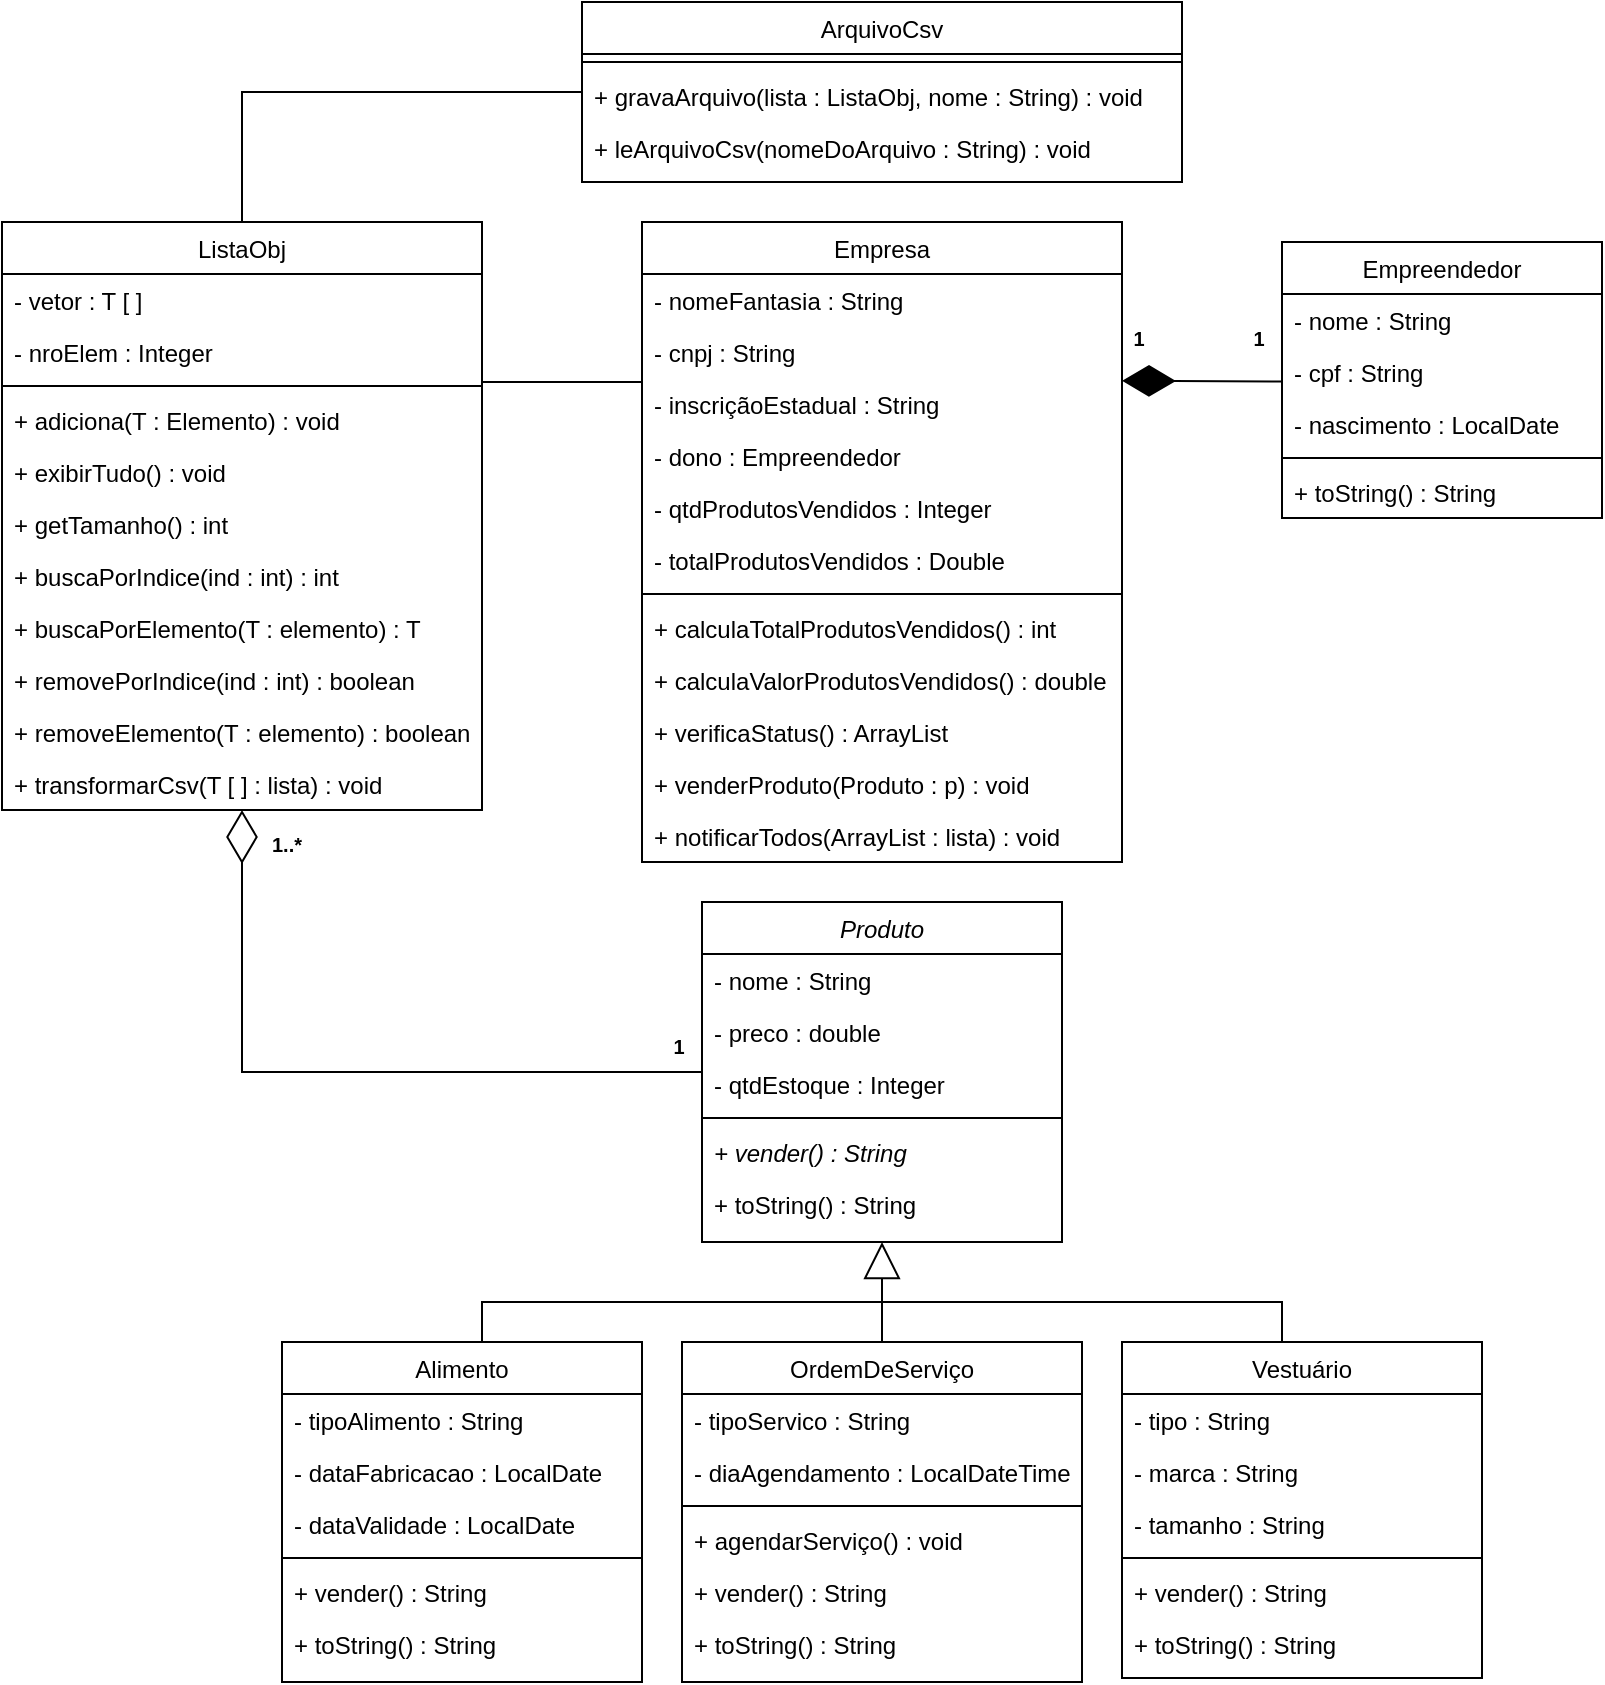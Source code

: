 <mxfile version="16.5.1" type="device"><diagram name="UML (ON)" id="EKUmFW5c_yAjELdQzsbJ"><mxGraphModel dx="1038" dy="1049" grid="0" gridSize="10" guides="0" tooltips="0" connect="0" arrows="0" fold="1" page="0" pageScale="1" pageWidth="827" pageHeight="1169" background="none" math="0" shadow="0"><root><mxCell id="k848qCcSiJKZypkFZqZ_-0"/><mxCell id="k848qCcSiJKZypkFZqZ_-1" parent="k848qCcSiJKZypkFZqZ_-0"/><mxCell id="k848qCcSiJKZypkFZqZ_-2" value="Alimento" style="swimlane;fontStyle=0;align=center;verticalAlign=top;childLayout=stackLayout;horizontal=1;startSize=26;horizontalStack=0;resizeParent=1;resizeLast=0;collapsible=1;marginBottom=0;rounded=0;shadow=0;strokeWidth=1;" parent="k848qCcSiJKZypkFZqZ_-1" vertex="1"><mxGeometry x="140" y="500" width="180" height="170" as="geometry"><mxRectangle x="120" y="460" width="160" height="26" as="alternateBounds"/></mxGeometry></mxCell><mxCell id="k848qCcSiJKZypkFZqZ_-3" value="- tipoAlimento : String" style="text;align=left;verticalAlign=top;spacingLeft=4;spacingRight=4;overflow=hidden;rotatable=0;points=[[0,0.5],[1,0.5]];portConstraint=eastwest;rounded=0;shadow=0;html=0;" parent="k848qCcSiJKZypkFZqZ_-2" vertex="1"><mxGeometry y="26" width="180" height="26" as="geometry"/></mxCell><mxCell id="k848qCcSiJKZypkFZqZ_-4" value="- dataFabricacao : LocalDate" style="text;align=left;verticalAlign=top;spacingLeft=4;spacingRight=4;overflow=hidden;rotatable=0;points=[[0,0.5],[1,0.5]];portConstraint=eastwest;rounded=0;shadow=0;html=0;" parent="k848qCcSiJKZypkFZqZ_-2" vertex="1"><mxGeometry y="52" width="180" height="26" as="geometry"/></mxCell><mxCell id="k848qCcSiJKZypkFZqZ_-5" value="- dataValidade : LocalDate" style="text;align=left;verticalAlign=top;spacingLeft=4;spacingRight=4;overflow=hidden;rotatable=0;points=[[0,0.5],[1,0.5]];portConstraint=eastwest;" parent="k848qCcSiJKZypkFZqZ_-2" vertex="1"><mxGeometry y="78" width="180" height="26" as="geometry"/></mxCell><mxCell id="k848qCcSiJKZypkFZqZ_-6" value="" style="line;html=1;strokeWidth=1;align=left;verticalAlign=middle;spacingTop=-1;spacingLeft=3;spacingRight=3;rotatable=0;labelPosition=right;points=[];portConstraint=eastwest;" parent="k848qCcSiJKZypkFZqZ_-2" vertex="1"><mxGeometry y="104" width="180" height="8" as="geometry"/></mxCell><mxCell id="k848qCcSiJKZypkFZqZ_-7" value="+ vender() : String" style="text;align=left;verticalAlign=top;spacingLeft=4;spacingRight=4;overflow=hidden;rotatable=0;points=[[0,0.5],[1,0.5]];portConstraint=eastwest;" parent="k848qCcSiJKZypkFZqZ_-2" vertex="1"><mxGeometry y="112" width="180" height="26" as="geometry"/></mxCell><mxCell id="k848qCcSiJKZypkFZqZ_-8" value="+ toString() : String" style="text;align=left;verticalAlign=top;spacingLeft=4;spacingRight=4;overflow=hidden;rotatable=0;points=[[0,0.5],[1,0.5]];portConstraint=eastwest;" parent="k848qCcSiJKZypkFZqZ_-2" vertex="1"><mxGeometry y="138" width="180" height="26" as="geometry"/></mxCell><mxCell id="k848qCcSiJKZypkFZqZ_-9" value="OrdemDeServiço" style="swimlane;fontStyle=0;align=center;verticalAlign=top;childLayout=stackLayout;horizontal=1;startSize=26;horizontalStack=0;resizeParent=1;resizeLast=0;collapsible=1;marginBottom=0;rounded=0;shadow=0;strokeWidth=1;" parent="k848qCcSiJKZypkFZqZ_-1" vertex="1"><mxGeometry x="340" y="500" width="200" height="170" as="geometry"><mxRectangle x="360" y="460" width="160" height="26" as="alternateBounds"/></mxGeometry></mxCell><mxCell id="k848qCcSiJKZypkFZqZ_-10" value="- tipoServico : String" style="text;align=left;verticalAlign=top;spacingLeft=4;spacingRight=4;overflow=hidden;rotatable=0;points=[[0,0.5],[1,0.5]];portConstraint=eastwest;" parent="k848qCcSiJKZypkFZqZ_-9" vertex="1"><mxGeometry y="26" width="200" height="26" as="geometry"/></mxCell><mxCell id="k848qCcSiJKZypkFZqZ_-11" value="- diaAgendamento : LocalDateTime" style="text;align=left;verticalAlign=top;spacingLeft=4;spacingRight=4;overflow=hidden;rotatable=0;points=[[0,0.5],[1,0.5]];portConstraint=eastwest;" parent="k848qCcSiJKZypkFZqZ_-9" vertex="1"><mxGeometry y="52" width="200" height="26" as="geometry"/></mxCell><mxCell id="k848qCcSiJKZypkFZqZ_-12" value="" style="line;html=1;strokeWidth=1;align=left;verticalAlign=middle;spacingTop=-1;spacingLeft=3;spacingRight=3;rotatable=0;labelPosition=right;points=[];portConstraint=eastwest;" parent="k848qCcSiJKZypkFZqZ_-9" vertex="1"><mxGeometry y="78" width="200" height="8" as="geometry"/></mxCell><mxCell id="k848qCcSiJKZypkFZqZ_-13" value="+ agendarServiço() : void" style="text;align=left;verticalAlign=top;spacingLeft=4;spacingRight=4;overflow=hidden;rotatable=0;points=[[0,0.5],[1,0.5]];portConstraint=eastwest;" parent="k848qCcSiJKZypkFZqZ_-9" vertex="1"><mxGeometry y="86" width="200" height="26" as="geometry"/></mxCell><mxCell id="k848qCcSiJKZypkFZqZ_-14" value="+ vender() : String" style="text;align=left;verticalAlign=top;spacingLeft=4;spacingRight=4;overflow=hidden;rotatable=0;points=[[0,0.5],[1,0.5]];portConstraint=eastwest;" parent="k848qCcSiJKZypkFZqZ_-9" vertex="1"><mxGeometry y="112" width="200" height="26" as="geometry"/></mxCell><mxCell id="k848qCcSiJKZypkFZqZ_-15" value="+ toString() : String" style="text;align=left;verticalAlign=top;spacingLeft=4;spacingRight=4;overflow=hidden;rotatable=0;points=[[0,0.5],[1,0.5]];portConstraint=eastwest;" parent="k848qCcSiJKZypkFZqZ_-9" vertex="1"><mxGeometry y="138" width="200" height="26" as="geometry"/></mxCell><mxCell id="k848qCcSiJKZypkFZqZ_-16" value="Vestuário" style="swimlane;fontStyle=0;align=center;verticalAlign=top;childLayout=stackLayout;horizontal=1;startSize=26;horizontalStack=0;resizeParent=1;resizeLast=0;collapsible=1;marginBottom=0;rounded=0;shadow=0;strokeWidth=1;" parent="k848qCcSiJKZypkFZqZ_-1" vertex="1"><mxGeometry x="560" y="500" width="180" height="168" as="geometry"><mxRectangle x="130" y="380" width="160" height="26" as="alternateBounds"/></mxGeometry></mxCell><mxCell id="k848qCcSiJKZypkFZqZ_-17" value="- tipo : String" style="text;align=left;verticalAlign=top;spacingLeft=4;spacingRight=4;overflow=hidden;rotatable=0;points=[[0,0.5],[1,0.5]];portConstraint=eastwest;" parent="k848qCcSiJKZypkFZqZ_-16" vertex="1"><mxGeometry y="26" width="180" height="26" as="geometry"/></mxCell><mxCell id="k848qCcSiJKZypkFZqZ_-18" value="- marca : String" style="text;align=left;verticalAlign=top;spacingLeft=4;spacingRight=4;overflow=hidden;rotatable=0;points=[[0,0.5],[1,0.5]];portConstraint=eastwest;rounded=0;shadow=0;html=0;" parent="k848qCcSiJKZypkFZqZ_-16" vertex="1"><mxGeometry y="52" width="180" height="26" as="geometry"/></mxCell><mxCell id="k848qCcSiJKZypkFZqZ_-19" value="- tamanho : String" style="text;align=left;verticalAlign=top;spacingLeft=4;spacingRight=4;overflow=hidden;rotatable=0;points=[[0,0.5],[1,0.5]];portConstraint=eastwest;rounded=0;shadow=0;html=0;" parent="k848qCcSiJKZypkFZqZ_-16" vertex="1"><mxGeometry y="78" width="180" height="26" as="geometry"/></mxCell><mxCell id="k848qCcSiJKZypkFZqZ_-20" value="" style="line;html=1;strokeWidth=1;align=left;verticalAlign=middle;spacingTop=-1;spacingLeft=3;spacingRight=3;rotatable=0;labelPosition=right;points=[];portConstraint=eastwest;" parent="k848qCcSiJKZypkFZqZ_-16" vertex="1"><mxGeometry y="104" width="180" height="8" as="geometry"/></mxCell><mxCell id="k848qCcSiJKZypkFZqZ_-21" value="+ vender() : String" style="text;align=left;verticalAlign=top;spacingLeft=4;spacingRight=4;overflow=hidden;rotatable=0;points=[[0,0.5],[1,0.5]];portConstraint=eastwest;" parent="k848qCcSiJKZypkFZqZ_-16" vertex="1"><mxGeometry y="112" width="180" height="26" as="geometry"/></mxCell><mxCell id="k848qCcSiJKZypkFZqZ_-22" value="+ toString() : String" style="text;align=left;verticalAlign=top;spacingLeft=4;spacingRight=4;overflow=hidden;rotatable=0;points=[[0,0.5],[1,0.5]];portConstraint=eastwest;" parent="k848qCcSiJKZypkFZqZ_-16" vertex="1"><mxGeometry y="138" width="180" height="26" as="geometry"/></mxCell><mxCell id="k848qCcSiJKZypkFZqZ_-29" value="" style="endArrow=block;endSize=16;endFill=0;html=1;rounded=0;" parent="k848qCcSiJKZypkFZqZ_-1" source="k848qCcSiJKZypkFZqZ_-9" target="k848qCcSiJKZypkFZqZ_-58" edge="1"><mxGeometry width="160" relative="1" as="geometry"><mxPoint x="420" y="420" as="sourcePoint"/><mxPoint x="450" y="440.572" as="targetPoint"/></mxGeometry></mxCell><mxCell id="k848qCcSiJKZypkFZqZ_-30" value="" style="endArrow=none;html=1;edgeStyle=orthogonalEdgeStyle;rounded=0;" parent="k848qCcSiJKZypkFZqZ_-1" source="k848qCcSiJKZypkFZqZ_-2" edge="1"><mxGeometry relative="1" as="geometry"><mxPoint x="230" y="430" as="sourcePoint"/><mxPoint x="450" y="480" as="targetPoint"/><Array as="points"><mxPoint x="240" y="480"/><mxPoint x="450" y="480"/></Array></mxGeometry></mxCell><mxCell id="k848qCcSiJKZypkFZqZ_-31" value="" style="endArrow=none;html=1;edgeStyle=orthogonalEdgeStyle;rounded=0;entryX=0.5;entryY=0;entryDx=0;entryDy=0;" parent="k848qCcSiJKZypkFZqZ_-1" target="k848qCcSiJKZypkFZqZ_-16" edge="1"><mxGeometry relative="1" as="geometry"><mxPoint x="450" y="480" as="sourcePoint"/><mxPoint x="660" y="480" as="targetPoint"/><Array as="points"><mxPoint x="640" y="480"/></Array></mxGeometry></mxCell><mxCell id="k848qCcSiJKZypkFZqZ_-32" value="" style="endArrow=diamondThin;endFill=1;endSize=24;html=1;rounded=0;" parent="k848qCcSiJKZypkFZqZ_-1" edge="1"><mxGeometry width="160" relative="1" as="geometry"><mxPoint x="640" y="19.714" as="sourcePoint"/><mxPoint x="560" y="19.429" as="targetPoint"/></mxGeometry></mxCell><mxCell id="k848qCcSiJKZypkFZqZ_-58" value="Produto" style="swimlane;fontStyle=2;align=center;verticalAlign=top;childLayout=stackLayout;horizontal=1;startSize=26;horizontalStack=0;resizeParent=1;resizeLast=0;collapsible=1;marginBottom=0;rounded=0;shadow=0;strokeWidth=1;" parent="k848qCcSiJKZypkFZqZ_-1" vertex="1"><mxGeometry x="350" y="280" width="180" height="170" as="geometry"><mxRectangle x="230" y="140" width="160" height="26" as="alternateBounds"/></mxGeometry></mxCell><mxCell id="k848qCcSiJKZypkFZqZ_-59" value="- nome : String" style="text;align=left;verticalAlign=top;spacingLeft=4;spacingRight=4;overflow=hidden;rotatable=0;points=[[0,0.5],[1,0.5]];portConstraint=eastwest;" parent="k848qCcSiJKZypkFZqZ_-58" vertex="1"><mxGeometry y="26" width="180" height="26" as="geometry"/></mxCell><mxCell id="k848qCcSiJKZypkFZqZ_-60" value="- preco : double" style="text;align=left;verticalAlign=top;spacingLeft=4;spacingRight=4;overflow=hidden;rotatable=0;points=[[0,0.5],[1,0.5]];portConstraint=eastwest;rounded=0;shadow=0;html=0;" parent="k848qCcSiJKZypkFZqZ_-58" vertex="1"><mxGeometry y="52" width="180" height="26" as="geometry"/></mxCell><mxCell id="k848qCcSiJKZypkFZqZ_-61" value="- qtdEstoque : Integer" style="text;align=left;verticalAlign=top;spacingLeft=4;spacingRight=4;overflow=hidden;rotatable=0;points=[[0,0.5],[1,0.5]];portConstraint=eastwest;rounded=0;shadow=0;html=0;" parent="k848qCcSiJKZypkFZqZ_-58" vertex="1"><mxGeometry y="78" width="180" height="26" as="geometry"/></mxCell><mxCell id="k848qCcSiJKZypkFZqZ_-62" value="" style="line;html=1;strokeWidth=1;align=left;verticalAlign=middle;spacingTop=-1;spacingLeft=3;spacingRight=3;rotatable=0;labelPosition=right;points=[];portConstraint=eastwest;" parent="k848qCcSiJKZypkFZqZ_-58" vertex="1"><mxGeometry y="104" width="180" height="8" as="geometry"/></mxCell><mxCell id="k848qCcSiJKZypkFZqZ_-63" value="+ vender() : String" style="text;align=left;verticalAlign=top;spacingLeft=4;spacingRight=4;overflow=hidden;rotatable=0;points=[[0,0.5],[1,0.5]];portConstraint=eastwest;fontStyle=2" parent="k848qCcSiJKZypkFZqZ_-58" vertex="1"><mxGeometry y="112" width="180" height="26" as="geometry"/></mxCell><mxCell id="k848qCcSiJKZypkFZqZ_-64" value="+ toString() : String" style="text;align=left;verticalAlign=top;spacingLeft=4;spacingRight=4;overflow=hidden;rotatable=0;points=[[0,0.5],[1,0.5]];portConstraint=eastwest;fontStyle=0" parent="k848qCcSiJKZypkFZqZ_-58" vertex="1"><mxGeometry y="138" width="180" height="26" as="geometry"/></mxCell><mxCell id="ImxoSZVjEIMakLFk1BQ4-0" value="1" style="text;html=1;align=center;verticalAlign=middle;resizable=0;points=[];autosize=1;strokeColor=none;fillColor=none;fontSize=10;fontStyle=1" parent="k848qCcSiJKZypkFZqZ_-1" vertex="1"><mxGeometry x="560" y="-10" width="16" height="16" as="geometry"/></mxCell><mxCell id="ImxoSZVjEIMakLFk1BQ4-1" value="1" style="text;html=1;align=center;verticalAlign=middle;resizable=0;points=[];autosize=1;strokeColor=none;fillColor=none;fontSize=10;fontStyle=1" parent="k848qCcSiJKZypkFZqZ_-1" vertex="1"><mxGeometry x="620" y="-10" width="16" height="16" as="geometry"/></mxCell><mxCell id="34mhaS4YJbHjuwxO8Yxl-0" value="ListaObj" style="swimlane;fontStyle=0;align=center;verticalAlign=top;childLayout=stackLayout;horizontal=1;startSize=26;horizontalStack=0;resizeParent=1;resizeLast=0;collapsible=1;marginBottom=0;rounded=0;shadow=0;strokeWidth=1;gradientColor=none;fillColor=default;" parent="k848qCcSiJKZypkFZqZ_-1" vertex="1"><mxGeometry y="-60" width="240" height="294" as="geometry"><mxRectangle x="130" y="380" width="160" height="26" as="alternateBounds"/></mxGeometry></mxCell><mxCell id="34mhaS4YJbHjuwxO8Yxl-1" value="- vetor : T [ ] " style="text;align=left;verticalAlign=top;spacingLeft=4;spacingRight=4;overflow=hidden;rotatable=0;points=[[0,0.5],[1,0.5]];portConstraint=eastwest;" parent="34mhaS4YJbHjuwxO8Yxl-0" vertex="1"><mxGeometry y="26" width="240" height="26" as="geometry"/></mxCell><mxCell id="34mhaS4YJbHjuwxO8Yxl-2" value="- nroElem : Integer" style="text;align=left;verticalAlign=top;spacingLeft=4;spacingRight=4;overflow=hidden;rotatable=0;points=[[0,0.5],[1,0.5]];portConstraint=eastwest;rounded=0;shadow=0;html=0;" parent="34mhaS4YJbHjuwxO8Yxl-0" vertex="1"><mxGeometry y="52" width="240" height="26" as="geometry"/></mxCell><mxCell id="34mhaS4YJbHjuwxO8Yxl-3" value="" style="line;html=1;strokeWidth=1;align=left;verticalAlign=middle;spacingTop=-1;spacingLeft=3;spacingRight=3;rotatable=0;labelPosition=right;points=[];portConstraint=eastwest;" parent="34mhaS4YJbHjuwxO8Yxl-0" vertex="1"><mxGeometry y="78" width="240" height="8" as="geometry"/></mxCell><mxCell id="34mhaS4YJbHjuwxO8Yxl-4" value="+ adiciona(T : Elemento) : void" style="text;align=left;verticalAlign=top;spacingLeft=4;spacingRight=4;overflow=hidden;rotatable=0;points=[[0,0.5],[1,0.5]];portConstraint=eastwest;fontStyle=0" parent="34mhaS4YJbHjuwxO8Yxl-0" vertex="1"><mxGeometry y="86" width="240" height="26" as="geometry"/></mxCell><mxCell id="34mhaS4YJbHjuwxO8Yxl-5" value="+ exibirTudo() : void" style="text;align=left;verticalAlign=top;spacingLeft=4;spacingRight=4;overflow=hidden;rotatable=0;points=[[0,0.5],[1,0.5]];portConstraint=eastwest;fontStyle=0" parent="34mhaS4YJbHjuwxO8Yxl-0" vertex="1"><mxGeometry y="112" width="240" height="26" as="geometry"/></mxCell><mxCell id="34mhaS4YJbHjuwxO8Yxl-6" value="+ getTamanho() : int" style="text;align=left;verticalAlign=top;spacingLeft=4;spacingRight=4;overflow=hidden;rotatable=0;points=[[0,0.5],[1,0.5]];portConstraint=eastwest;fontStyle=0" parent="34mhaS4YJbHjuwxO8Yxl-0" vertex="1"><mxGeometry y="138" width="240" height="26" as="geometry"/></mxCell><mxCell id="34mhaS4YJbHjuwxO8Yxl-7" value="+ buscaPorIndice(ind : int) : int" style="text;align=left;verticalAlign=top;spacingLeft=4;spacingRight=4;overflow=hidden;rotatable=0;points=[[0,0.5],[1,0.5]];portConstraint=eastwest;fontStyle=0" parent="34mhaS4YJbHjuwxO8Yxl-0" vertex="1"><mxGeometry y="164" width="240" height="26" as="geometry"/></mxCell><mxCell id="34mhaS4YJbHjuwxO8Yxl-8" value="+ buscaPorElemento(T : elemento) : T" style="text;align=left;verticalAlign=top;spacingLeft=4;spacingRight=4;overflow=hidden;rotatable=0;points=[[0,0.5],[1,0.5]];portConstraint=eastwest;fontStyle=0" parent="34mhaS4YJbHjuwxO8Yxl-0" vertex="1"><mxGeometry y="190" width="240" height="26" as="geometry"/></mxCell><mxCell id="34mhaS4YJbHjuwxO8Yxl-9" value="+ removePorIndice(ind : int) : boolean" style="text;align=left;verticalAlign=top;spacingLeft=4;spacingRight=4;overflow=hidden;rotatable=0;points=[[0,0.5],[1,0.5]];portConstraint=eastwest;fontStyle=0" parent="34mhaS4YJbHjuwxO8Yxl-0" vertex="1"><mxGeometry y="216" width="240" height="26" as="geometry"/></mxCell><mxCell id="34mhaS4YJbHjuwxO8Yxl-10" value="+ removeElemento(T : elemento) : boolean" style="text;align=left;verticalAlign=top;spacingLeft=4;spacingRight=4;overflow=hidden;rotatable=0;points=[[0,0.5],[1,0.5]];portConstraint=eastwest;fontStyle=0" parent="34mhaS4YJbHjuwxO8Yxl-0" vertex="1"><mxGeometry y="242" width="240" height="26" as="geometry"/></mxCell><mxCell id="2lvsyLqcQMMuea5oWjIq-11" value="+ transformarCsv(T [ ] : lista) : void" style="text;align=left;verticalAlign=top;spacingLeft=4;spacingRight=4;overflow=hidden;rotatable=0;points=[[0,0.5],[1,0.5]];portConstraint=eastwest;fontStyle=0" parent="34mhaS4YJbHjuwxO8Yxl-0" vertex="1"><mxGeometry y="268" width="240" height="26" as="geometry"/></mxCell><mxCell id="34mhaS4YJbHjuwxO8Yxl-11" value="" style="endArrow=diamondThin;endFill=0;endSize=24;html=1;rounded=0;" parent="k848qCcSiJKZypkFZqZ_-1" source="k848qCcSiJKZypkFZqZ_-58" target="34mhaS4YJbHjuwxO8Yxl-0" edge="1"><mxGeometry width="160" relative="1" as="geometry"><mxPoint x="120" y="320" as="sourcePoint"/><mxPoint x="200" y="320.375" as="targetPoint"/><Array as="points"><mxPoint x="120" y="365"/></Array></mxGeometry></mxCell><mxCell id="34mhaS4YJbHjuwxO8Yxl-12" value="1" style="text;html=1;align=center;verticalAlign=middle;resizable=0;points=[];autosize=1;strokeColor=none;fillColor=none;fontSize=10;fontStyle=1" parent="k848qCcSiJKZypkFZqZ_-1" vertex="1"><mxGeometry x="330" y="344" width="16" height="16" as="geometry"/></mxCell><mxCell id="34mhaS4YJbHjuwxO8Yxl-13" value="1..*" style="text;html=1;align=center;verticalAlign=middle;resizable=0;points=[];autosize=1;strokeColor=none;fillColor=none;fontSize=10;fontStyle=1" parent="k848qCcSiJKZypkFZqZ_-1" vertex="1"><mxGeometry x="129.995" y="243" width="25" height="16" as="geometry"/></mxCell><mxCell id="E3c-6lIDWp7xGK2F3CV0-0" value="Empresa" style="swimlane;fontStyle=0;align=center;verticalAlign=top;childLayout=stackLayout;horizontal=1;startSize=26;horizontalStack=0;resizeParent=1;resizeLast=0;collapsible=1;marginBottom=0;rounded=0;shadow=0;strokeWidth=1;gradientColor=none;" parent="k848qCcSiJKZypkFZqZ_-1" vertex="1"><mxGeometry x="320" y="-60" width="240" height="320" as="geometry"><mxRectangle x="360" y="32" width="160" height="26" as="alternateBounds"/></mxGeometry></mxCell><mxCell id="E3c-6lIDWp7xGK2F3CV0-1" value="- nomeFantasia : String" style="text;align=left;verticalAlign=top;spacingLeft=4;spacingRight=4;overflow=hidden;rotatable=0;points=[[0,0.5],[1,0.5]];portConstraint=eastwest;" parent="E3c-6lIDWp7xGK2F3CV0-0" vertex="1"><mxGeometry y="26" width="240" height="26" as="geometry"/></mxCell><mxCell id="E3c-6lIDWp7xGK2F3CV0-2" value="- cnpj : String" style="text;align=left;verticalAlign=top;spacingLeft=4;spacingRight=4;overflow=hidden;rotatable=0;points=[[0,0.5],[1,0.5]];portConstraint=eastwest;rounded=0;shadow=0;html=0;" parent="E3c-6lIDWp7xGK2F3CV0-0" vertex="1"><mxGeometry y="52" width="240" height="26" as="geometry"/></mxCell><mxCell id="E3c-6lIDWp7xGK2F3CV0-3" value="- inscriçãoEstadual : String" style="text;align=left;verticalAlign=top;spacingLeft=4;spacingRight=4;overflow=hidden;rotatable=0;points=[[0,0.5],[1,0.5]];portConstraint=eastwest;rounded=0;shadow=0;html=0;" parent="E3c-6lIDWp7xGK2F3CV0-0" vertex="1"><mxGeometry y="78" width="240" height="26" as="geometry"/></mxCell><mxCell id="E3c-6lIDWp7xGK2F3CV0-4" value="- dono : Empreendedor" style="text;align=left;verticalAlign=top;spacingLeft=4;spacingRight=4;overflow=hidden;rotatable=0;points=[[0,0.5],[1,0.5]];portConstraint=eastwest;rounded=0;shadow=0;html=0;" parent="E3c-6lIDWp7xGK2F3CV0-0" vertex="1"><mxGeometry y="104" width="240" height="26" as="geometry"/></mxCell><mxCell id="E3c-6lIDWp7xGK2F3CV0-5" value="- qtdProdutosVendidos : Integer" style="text;align=left;verticalAlign=top;spacingLeft=4;spacingRight=4;overflow=hidden;rotatable=0;points=[[0,0.5],[1,0.5]];portConstraint=eastwest;rounded=0;shadow=0;html=0;" parent="E3c-6lIDWp7xGK2F3CV0-0" vertex="1"><mxGeometry y="130" width="240" height="26" as="geometry"/></mxCell><mxCell id="E3c-6lIDWp7xGK2F3CV0-6" value="- totalProdutosVendidos : Double" style="text;align=left;verticalAlign=top;spacingLeft=4;spacingRight=4;overflow=hidden;rotatable=0;points=[[0,0.5],[1,0.5]];portConstraint=eastwest;rounded=0;shadow=0;html=0;" parent="E3c-6lIDWp7xGK2F3CV0-0" vertex="1"><mxGeometry y="156" width="240" height="26" as="geometry"/></mxCell><mxCell id="E3c-6lIDWp7xGK2F3CV0-7" value="" style="line;html=1;strokeWidth=1;align=left;verticalAlign=middle;spacingTop=-1;spacingLeft=3;spacingRight=3;rotatable=0;labelPosition=right;points=[];portConstraint=eastwest;" parent="E3c-6lIDWp7xGK2F3CV0-0" vertex="1"><mxGeometry y="182" width="240" height="8" as="geometry"/></mxCell><mxCell id="E3c-6lIDWp7xGK2F3CV0-8" value="+ calculaTotalProdutosVendidos() : int" style="text;align=left;verticalAlign=top;spacingLeft=4;spacingRight=4;overflow=hidden;rotatable=0;points=[[0,0.5],[1,0.5]];portConstraint=eastwest;" parent="E3c-6lIDWp7xGK2F3CV0-0" vertex="1"><mxGeometry y="190" width="240" height="26" as="geometry"/></mxCell><mxCell id="E3c-6lIDWp7xGK2F3CV0-9" value="+ calculaValorProdutosVendidos() : double" style="text;align=left;verticalAlign=top;spacingLeft=4;spacingRight=4;overflow=hidden;rotatable=0;points=[[0,0.5],[1,0.5]];portConstraint=eastwest;" parent="E3c-6lIDWp7xGK2F3CV0-0" vertex="1"><mxGeometry y="216" width="240" height="26" as="geometry"/></mxCell><mxCell id="E3c-6lIDWp7xGK2F3CV0-10" value="+ verificaStatus() : ArrayList" style="text;align=left;verticalAlign=top;spacingLeft=4;spacingRight=4;overflow=hidden;rotatable=0;points=[[0,0.5],[1,0.5]];portConstraint=eastwest;" parent="E3c-6lIDWp7xGK2F3CV0-0" vertex="1"><mxGeometry y="242" width="240" height="26" as="geometry"/></mxCell><mxCell id="E3c-6lIDWp7xGK2F3CV0-11" value="+ venderProduto(Produto : p) : void" style="text;align=left;verticalAlign=top;spacingLeft=4;spacingRight=4;overflow=hidden;rotatable=0;points=[[0,0.5],[1,0.5]];portConstraint=eastwest;" parent="E3c-6lIDWp7xGK2F3CV0-0" vertex="1"><mxGeometry y="268" width="240" height="26" as="geometry"/></mxCell><mxCell id="YbmDqom8EJA9Xc0Ah7vn-0" value="+ notificarTodos(ArrayList : lista) : void" style="text;align=left;verticalAlign=top;spacingLeft=4;spacingRight=4;overflow=hidden;rotatable=0;points=[[0,0.5],[1,0.5]];portConstraint=eastwest;" parent="E3c-6lIDWp7xGK2F3CV0-0" vertex="1"><mxGeometry y="294" width="240" height="26" as="geometry"/></mxCell><mxCell id="hnfCtN1ZTc10uD220u0B-0" value="Empreendedor" style="swimlane;fontStyle=0;align=center;verticalAlign=top;childLayout=stackLayout;horizontal=1;startSize=26;horizontalStack=0;resizeParent=1;resizeLast=0;collapsible=1;marginBottom=0;rounded=0;shadow=0;strokeWidth=1;" parent="k848qCcSiJKZypkFZqZ_-1" vertex="1"><mxGeometry x="640" y="-50" width="160" height="138" as="geometry"><mxRectangle x="130" y="380" width="160" height="26" as="alternateBounds"/></mxGeometry></mxCell><mxCell id="hnfCtN1ZTc10uD220u0B-1" value="- nome : String" style="text;align=left;verticalAlign=top;spacingLeft=4;spacingRight=4;overflow=hidden;rotatable=0;points=[[0,0.5],[1,0.5]];portConstraint=eastwest;" parent="hnfCtN1ZTc10uD220u0B-0" vertex="1"><mxGeometry y="26" width="160" height="26" as="geometry"/></mxCell><mxCell id="hnfCtN1ZTc10uD220u0B-2" value="- cpf : String" style="text;align=left;verticalAlign=top;spacingLeft=4;spacingRight=4;overflow=hidden;rotatable=0;points=[[0,0.5],[1,0.5]];portConstraint=eastwest;rounded=0;shadow=0;html=0;" parent="hnfCtN1ZTc10uD220u0B-0" vertex="1"><mxGeometry y="52" width="160" height="26" as="geometry"/></mxCell><mxCell id="hnfCtN1ZTc10uD220u0B-3" value="- nascimento : LocalDate" style="text;align=left;verticalAlign=top;spacingLeft=4;spacingRight=4;overflow=hidden;rotatable=0;points=[[0,0.5],[1,0.5]];portConstraint=eastwest;rounded=0;shadow=0;html=0;" parent="hnfCtN1ZTc10uD220u0B-0" vertex="1"><mxGeometry y="78" width="160" height="26" as="geometry"/></mxCell><mxCell id="hnfCtN1ZTc10uD220u0B-4" value="" style="line;html=1;strokeWidth=1;align=left;verticalAlign=middle;spacingTop=-1;spacingLeft=3;spacingRight=3;rotatable=0;labelPosition=right;points=[];portConstraint=eastwest;" parent="hnfCtN1ZTc10uD220u0B-0" vertex="1"><mxGeometry y="104" width="160" height="8" as="geometry"/></mxCell><mxCell id="hnfCtN1ZTc10uD220u0B-5" value="+ toString() : String" style="text;align=left;verticalAlign=top;spacingLeft=4;spacingRight=4;overflow=hidden;rotatable=0;points=[[0,0.5],[1,0.5]];portConstraint=eastwest;fontStyle=0" parent="hnfCtN1ZTc10uD220u0B-0" vertex="1"><mxGeometry y="112" width="160" height="26" as="geometry"/></mxCell><mxCell id="2lvsyLqcQMMuea5oWjIq-0" value="ArquivoCsv" style="swimlane;fontStyle=0;align=center;verticalAlign=top;childLayout=stackLayout;horizontal=1;startSize=26;horizontalStack=0;resizeParent=1;resizeLast=0;collapsible=1;marginBottom=0;rounded=0;shadow=0;strokeWidth=1;fillColor=default;" parent="k848qCcSiJKZypkFZqZ_-1" vertex="1"><mxGeometry x="290" y="-170" width="300" height="90" as="geometry"><mxRectangle x="290" y="-160" width="160" height="26" as="alternateBounds"/></mxGeometry></mxCell><mxCell id="2lvsyLqcQMMuea5oWjIq-4" value="" style="line;html=1;strokeWidth=1;align=left;verticalAlign=middle;spacingTop=-1;spacingLeft=3;spacingRight=3;rotatable=0;labelPosition=right;points=[];portConstraint=eastwest;" parent="2lvsyLqcQMMuea5oWjIq-0" vertex="1"><mxGeometry y="26" width="300" height="8" as="geometry"/></mxCell><mxCell id="2lvsyLqcQMMuea5oWjIq-5" value="+ gravaArquivo(lista : ListaObj, nome : String) : void" style="text;align=left;verticalAlign=top;spacingLeft=4;spacingRight=4;overflow=hidden;rotatable=0;points=[[0,0.5],[1,0.5]];portConstraint=eastwest;fontStyle=0" parent="2lvsyLqcQMMuea5oWjIq-0" vertex="1"><mxGeometry y="34" width="300" height="26" as="geometry"/></mxCell><mxCell id="2lvsyLqcQMMuea5oWjIq-10" value="+ leArquivoCsv(nomeDoArquivo : String) : void" style="text;align=left;verticalAlign=top;spacingLeft=4;spacingRight=4;overflow=hidden;rotatable=0;points=[[0,0.5],[1,0.5]];portConstraint=eastwest;fontStyle=0" parent="2lvsyLqcQMMuea5oWjIq-0" vertex="1"><mxGeometry y="60" width="300" height="26" as="geometry"/></mxCell><mxCell id="2lvsyLqcQMMuea5oWjIq-9" value="" style="endArrow=none;html=1;rounded=0;entryX=0;entryY=0.077;entryDx=0;entryDy=0;entryPerimeter=0;" parent="k848qCcSiJKZypkFZqZ_-1" target="E3c-6lIDWp7xGK2F3CV0-3" edge="1"><mxGeometry width="50" height="50" relative="1" as="geometry"><mxPoint x="240" y="20" as="sourcePoint"/><mxPoint x="310" y="20" as="targetPoint"/></mxGeometry></mxCell><mxCell id="2lvsyLqcQMMuea5oWjIq-12" value="" style="endArrow=none;html=1;rounded=0;" parent="k848qCcSiJKZypkFZqZ_-1" source="34mhaS4YJbHjuwxO8Yxl-0" target="2lvsyLqcQMMuea5oWjIq-0" edge="1"><mxGeometry width="50" height="50" relative="1" as="geometry"><mxPoint x="110" y="-120" as="sourcePoint"/><mxPoint x="190" y="-119.998" as="targetPoint"/><Array as="points"><mxPoint x="120" y="-125"/></Array></mxGeometry></mxCell></root></mxGraphModel></diagram></mxfile>